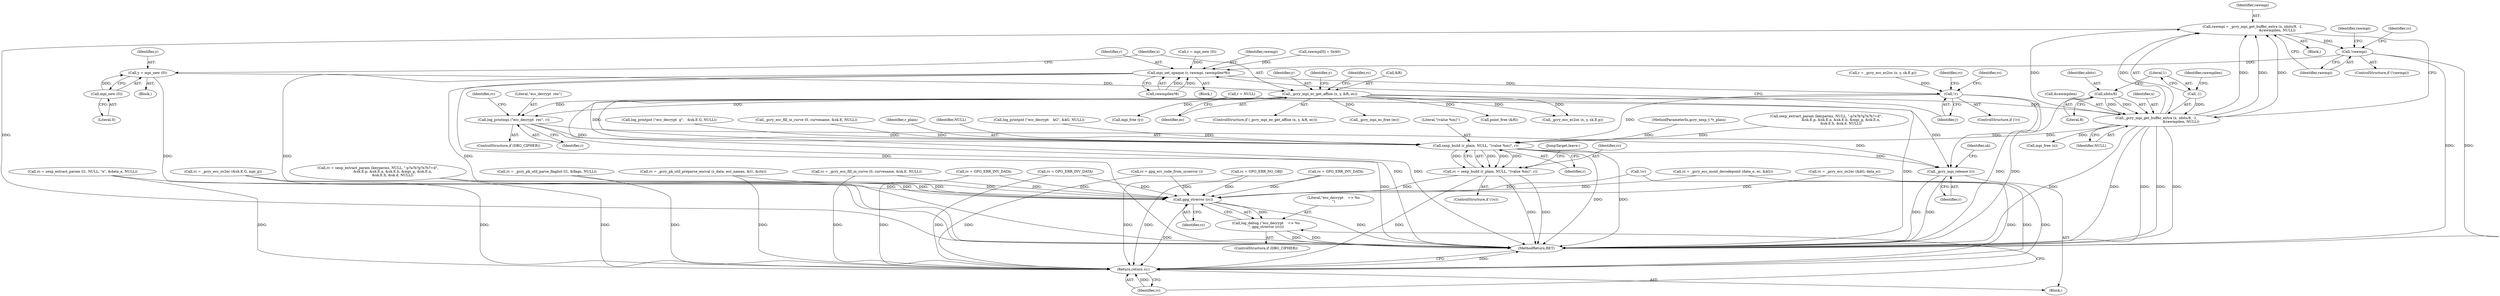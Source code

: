 digraph "0_gnupg_da780c8183cccc8f533c8ace8211ac2cb2bdee7b@pointer" {
"1000605" [label="(Call,rawmpi = _gcry_mpi_get_buffer_extra (x, nbits/8, -1,\n                                             &rawmpilen, NULL))"];
"1000607" [label="(Call,_gcry_mpi_get_buffer_extra (x, nbits/8, -1,\n                                             &rawmpilen, NULL))"];
"1000578" [label="(Call,_gcry_mpi_ec_get_affine (x, y, &R, ec))"];
"1000573" [label="(Call,y = mpi_new (0))"];
"1000575" [label="(Call,mpi_new (0))"];
"1000609" [label="(Call,nbits/8)"];
"1000612" [label="(Call,-1)"];
"1000618" [label="(Call,!rawmpi)"];
"1000638" [label="(Call,mpi_set_opaque (r, rawmpi, rawmpilen*8))"];
"1000645" [label="(Call,!r)"];
"1000660" [label="(Call,log_printmpi (\"ecc_decrypt  res\", r))"];
"1000668" [label="(Call,sexp_build (r_plain, NULL, \"(value %m)\", r))"];
"1000666" [label="(Call,rc = sexp_build (r_plain, NULL, \"(value %m)\", r))"];
"1000740" [label="(Call,gpg_strerror (rc))"];
"1000738" [label="(Call,log_debug (\"ecc_decrypt    => %s\n\", gpg_strerror (rc)))"];
"1000742" [label="(Return,return rc;)"];
"1000680" [label="(Call,_gcry_mpi_release (r))"];
"1000641" [label="(Call,rawmpilen*8)"];
"1000668" [label="(Call,sexp_build (r_plain, NULL, \"(value %m)\", r))"];
"1000228" [label="(Call,rc = sexp_extract_param (keyparms, NULL, \"-p?a?b?g?n?h?+d\",\n                           &sk.E.p, &sk.E.a, &sk.E.b, &mpi_g, &sk.E.n,\n                           &sk.E.h, &sk.d, NULL))"];
"1000640" [label="(Identifier,rawmpi)"];
"1000607" [label="(Call,_gcry_mpi_get_buffer_extra (x, nbits/8, -1,\n                                             &rawmpilen, NULL))"];
"1000140" [label="(Call,r = NULL)"];
"1000613" [label="(Literal,1)"];
"1000672" [label="(Identifier,r)"];
"1000614" [label="(Call,&rawmpilen)"];
"1000591" [label="(Call,r = _gcry_ecc_ec2os (x, y, sk.E.p))"];
"1000541" [label="(Call,rc = _gcry_ecc_os2ec (&kG, data_e))"];
"1000658" [label="(ControlStructure,if (DBG_CIPHER))"];
"1000112" [label="(Block,)"];
"1000638" [label="(Call,mpi_set_opaque (r, rawmpi, rawmpilen*8))"];
"1000646" [label="(Identifier,r)"];
"1000413" [label="(Call,log_printpnt (\"ecc_decrypt  g\",   &sk.E.G, NULL))"];
"1000644" [label="(ControlStructure,if (!r))"];
"1000605" [label="(Call,rawmpi = _gcry_mpi_get_buffer_extra (x, nbits/8, -1,\n                                             &rawmpilen, NULL))"];
"1000318" [label="(Call,_gcry_ecc_fill_in_curve (0, curvename, &sk.E, NULL))"];
"1000586" [label="(Identifier,rc)"];
"1000610" [label="(Identifier,nbits)"];
"1000576" [label="(Literal,0)"];
"1000615" [label="(Identifier,rawmpilen)"];
"1000579" [label="(Identifier,x)"];
"1000581" [label="(Call,&R)"];
"1000578" [label="(Call,_gcry_mpi_ec_get_affine (x, y, &R, ec))"];
"1000602" [label="(Block,)"];
"1000661" [label="(Literal,\"ecc_decrypt  res\")"];
"1000669" [label="(Identifier,r_plain)"];
"1000673" [label="(JumpTarget,leave:)"];
"1000744" [label="(MethodReturn,RET)"];
"1000203" [label="(Call,rc = sexp_extract_param (l1, NULL, \"e\", &data_e, NULL))"];
"1000284" [label="(Call,rc = _gcry_ecc_os2ec (&sk.E.G, mpi_g))"];
"1000176" [label="(Call,rc = _gcry_pk_util_parse_flaglist (l1, &flags, NULL))"];
"1000627" [label="(Call,rawmpi[0] = 0x40)"];
"1000674" [label="(Call,point_free (&R))"];
"1000670" [label="(Identifier,NULL)"];
"1000685" [label="(Identifier,sk)"];
"1000652" [label="(Identifier,rc)"];
"1000608" [label="(Identifier,x)"];
"1000639" [label="(Identifier,r)"];
"1000575" [label="(Call,mpi_new (0))"];
"1000662" [label="(Identifier,r)"];
"1000739" [label="(Literal,\"ecc_decrypt    => %s\n\")"];
"1000593" [label="(Call,_gcry_ecc_ec2os (x, y, sk.E.p))"];
"1000191" [label="(Call,rc = _gcry_pk_util_preparse_encval (s_data, ecc_names, &l1, &ctx))"];
"1000612" [label="(Call,-1)"];
"1000740" [label="(Call,gpg_strerror (rc))"];
"1000666" [label="(Call,rc = sexp_build (r_plain, NULL, \"(value %m)\", r))"];
"1000569" [label="(Call,rc = GPG_ERR_INV_DATA)"];
"1000654" [label="(Call,mpi_free (x))"];
"1000656" [label="(Call,mpi_free (y))"];
"1000583" [label="(Identifier,ec)"];
"1000634" [label="(Call,r = mpi_new (0))"];
"1000621" [label="(Call,rc = gpg_err_code_from_syserror ())"];
"1000660" [label="(Call,log_printmpi (\"ecc_decrypt  res\", r))"];
"1000619" [label="(Identifier,rawmpi)"];
"1000552" [label="(Call,log_printpnt (\"ecc_decrypt    kG\", &kG, NULL))"];
"1000671" [label="(Literal,\"(value %m)\")"];
"1000741" [label="(Identifier,rc)"];
"1000577" [label="(ControlStructure,if (_gcry_mpi_ec_get_affine (x, y, &R, ec)))"];
"1000645" [label="(Call,!r)"];
"1000494" [label="(Call,rc = GPG_ERR_NO_OBJ)"];
"1000626" [label="(Block,)"];
"1000580" [label="(Identifier,y)"];
"1000731" [label="(Call,_gcry_mpi_ec_free (ec))"];
"1000648" [label="(Identifier,rc)"];
"1000665" [label="(Identifier,rc)"];
"1000617" [label="(ControlStructure,if (!rawmpi))"];
"1000585" [label="(Call,rc = GPG_ERR_INV_DATA)"];
"1000664" [label="(Call,!rc)"];
"1000611" [label="(Literal,8)"];
"1000109" [label="(MethodParameterIn,gcry_sexp_t *r_plain)"];
"1000590" [label="(Identifier,y)"];
"1000533" [label="(Call,rc = _gcry_ecc_mont_decodepoint (data_e, ec, &kG))"];
"1000680" [label="(Call,_gcry_mpi_release (r))"];
"1000609" [label="(Call,nbits/8)"];
"1000681" [label="(Identifier,r)"];
"1000738" [label="(Call,log_debug (\"ecc_decrypt    => %s\n\", gpg_strerror (rc)))"];
"1000618" [label="(Call,!rawmpi)"];
"1000667" [label="(Identifier,rc)"];
"1000316" [label="(Call,rc = _gcry_ecc_fill_in_curve (0, curvename, &sk.E, NULL))"];
"1000736" [label="(ControlStructure,if (DBG_CIPHER))"];
"1000622" [label="(Identifier,rc)"];
"1000606" [label="(Identifier,rawmpi)"];
"1000230" [label="(Call,sexp_extract_param (keyparms, NULL, \"-p?a?b?g?n?h?+d\",\n                           &sk.E.p, &sk.E.a, &sk.E.b, &mpi_g, &sk.E.n,\n                           &sk.E.h, &sk.d, NULL))"];
"1000573" [label="(Call,y = mpi_new (0))"];
"1000629" [label="(Identifier,rawmpi)"];
"1000663" [label="(ControlStructure,if (!rc))"];
"1000574" [label="(Identifier,y)"];
"1000743" [label="(Identifier,rc)"];
"1000224" [label="(Call,rc = GPG_ERR_INV_DATA)"];
"1000616" [label="(Identifier,NULL)"];
"1000568" [label="(Block,)"];
"1000742" [label="(Return,return rc;)"];
"1000605" -> "1000602"  [label="AST: "];
"1000605" -> "1000607"  [label="CFG: "];
"1000606" -> "1000605"  [label="AST: "];
"1000607" -> "1000605"  [label="AST: "];
"1000619" -> "1000605"  [label="CFG: "];
"1000605" -> "1000744"  [label="DDG: "];
"1000607" -> "1000605"  [label="DDG: "];
"1000607" -> "1000605"  [label="DDG: "];
"1000607" -> "1000605"  [label="DDG: "];
"1000607" -> "1000605"  [label="DDG: "];
"1000607" -> "1000605"  [label="DDG: "];
"1000605" -> "1000618"  [label="DDG: "];
"1000607" -> "1000616"  [label="CFG: "];
"1000608" -> "1000607"  [label="AST: "];
"1000609" -> "1000607"  [label="AST: "];
"1000612" -> "1000607"  [label="AST: "];
"1000614" -> "1000607"  [label="AST: "];
"1000616" -> "1000607"  [label="AST: "];
"1000607" -> "1000744"  [label="DDG: "];
"1000607" -> "1000744"  [label="DDG: "];
"1000607" -> "1000744"  [label="DDG: "];
"1000607" -> "1000744"  [label="DDG: "];
"1000607" -> "1000744"  [label="DDG: "];
"1000578" -> "1000607"  [label="DDG: "];
"1000609" -> "1000607"  [label="DDG: "];
"1000609" -> "1000607"  [label="DDG: "];
"1000612" -> "1000607"  [label="DDG: "];
"1000607" -> "1000654"  [label="DDG: "];
"1000607" -> "1000668"  [label="DDG: "];
"1000578" -> "1000577"  [label="AST: "];
"1000578" -> "1000583"  [label="CFG: "];
"1000579" -> "1000578"  [label="AST: "];
"1000580" -> "1000578"  [label="AST: "];
"1000581" -> "1000578"  [label="AST: "];
"1000583" -> "1000578"  [label="AST: "];
"1000586" -> "1000578"  [label="CFG: "];
"1000590" -> "1000578"  [label="CFG: "];
"1000578" -> "1000744"  [label="DDG: "];
"1000578" -> "1000744"  [label="DDG: "];
"1000578" -> "1000744"  [label="DDG: "];
"1000573" -> "1000578"  [label="DDG: "];
"1000578" -> "1000593"  [label="DDG: "];
"1000578" -> "1000593"  [label="DDG: "];
"1000578" -> "1000656"  [label="DDG: "];
"1000578" -> "1000674"  [label="DDG: "];
"1000578" -> "1000731"  [label="DDG: "];
"1000573" -> "1000568"  [label="AST: "];
"1000573" -> "1000575"  [label="CFG: "];
"1000574" -> "1000573"  [label="AST: "];
"1000575" -> "1000573"  [label="AST: "];
"1000579" -> "1000573"  [label="CFG: "];
"1000573" -> "1000744"  [label="DDG: "];
"1000575" -> "1000573"  [label="DDG: "];
"1000575" -> "1000576"  [label="CFG: "];
"1000576" -> "1000575"  [label="AST: "];
"1000609" -> "1000611"  [label="CFG: "];
"1000610" -> "1000609"  [label="AST: "];
"1000611" -> "1000609"  [label="AST: "];
"1000613" -> "1000609"  [label="CFG: "];
"1000609" -> "1000744"  [label="DDG: "];
"1000612" -> "1000613"  [label="CFG: "];
"1000613" -> "1000612"  [label="AST: "];
"1000615" -> "1000612"  [label="CFG: "];
"1000618" -> "1000617"  [label="AST: "];
"1000618" -> "1000619"  [label="CFG: "];
"1000619" -> "1000618"  [label="AST: "];
"1000622" -> "1000618"  [label="CFG: "];
"1000629" -> "1000618"  [label="CFG: "];
"1000618" -> "1000744"  [label="DDG: "];
"1000618" -> "1000744"  [label="DDG: "];
"1000618" -> "1000638"  [label="DDG: "];
"1000638" -> "1000626"  [label="AST: "];
"1000638" -> "1000641"  [label="CFG: "];
"1000639" -> "1000638"  [label="AST: "];
"1000640" -> "1000638"  [label="AST: "];
"1000641" -> "1000638"  [label="AST: "];
"1000646" -> "1000638"  [label="CFG: "];
"1000638" -> "1000744"  [label="DDG: "];
"1000638" -> "1000744"  [label="DDG: "];
"1000638" -> "1000744"  [label="DDG: "];
"1000634" -> "1000638"  [label="DDG: "];
"1000627" -> "1000638"  [label="DDG: "];
"1000641" -> "1000638"  [label="DDG: "];
"1000641" -> "1000638"  [label="DDG: "];
"1000638" -> "1000645"  [label="DDG: "];
"1000645" -> "1000644"  [label="AST: "];
"1000645" -> "1000646"  [label="CFG: "];
"1000646" -> "1000645"  [label="AST: "];
"1000648" -> "1000645"  [label="CFG: "];
"1000652" -> "1000645"  [label="CFG: "];
"1000645" -> "1000744"  [label="DDG: "];
"1000591" -> "1000645"  [label="DDG: "];
"1000645" -> "1000660"  [label="DDG: "];
"1000645" -> "1000668"  [label="DDG: "];
"1000645" -> "1000680"  [label="DDG: "];
"1000660" -> "1000658"  [label="AST: "];
"1000660" -> "1000662"  [label="CFG: "];
"1000661" -> "1000660"  [label="AST: "];
"1000662" -> "1000660"  [label="AST: "];
"1000665" -> "1000660"  [label="CFG: "];
"1000660" -> "1000744"  [label="DDG: "];
"1000140" -> "1000660"  [label="DDG: "];
"1000660" -> "1000668"  [label="DDG: "];
"1000660" -> "1000680"  [label="DDG: "];
"1000668" -> "1000666"  [label="AST: "];
"1000668" -> "1000672"  [label="CFG: "];
"1000669" -> "1000668"  [label="AST: "];
"1000670" -> "1000668"  [label="AST: "];
"1000671" -> "1000668"  [label="AST: "];
"1000672" -> "1000668"  [label="AST: "];
"1000666" -> "1000668"  [label="CFG: "];
"1000668" -> "1000744"  [label="DDG: "];
"1000668" -> "1000744"  [label="DDG: "];
"1000668" -> "1000666"  [label="DDG: "];
"1000668" -> "1000666"  [label="DDG: "];
"1000668" -> "1000666"  [label="DDG: "];
"1000668" -> "1000666"  [label="DDG: "];
"1000109" -> "1000668"  [label="DDG: "];
"1000552" -> "1000668"  [label="DDG: "];
"1000230" -> "1000668"  [label="DDG: "];
"1000318" -> "1000668"  [label="DDG: "];
"1000413" -> "1000668"  [label="DDG: "];
"1000140" -> "1000668"  [label="DDG: "];
"1000668" -> "1000680"  [label="DDG: "];
"1000666" -> "1000663"  [label="AST: "];
"1000667" -> "1000666"  [label="AST: "];
"1000673" -> "1000666"  [label="CFG: "];
"1000666" -> "1000744"  [label="DDG: "];
"1000666" -> "1000744"  [label="DDG: "];
"1000666" -> "1000740"  [label="DDG: "];
"1000666" -> "1000742"  [label="DDG: "];
"1000740" -> "1000738"  [label="AST: "];
"1000740" -> "1000741"  [label="CFG: "];
"1000741" -> "1000740"  [label="AST: "];
"1000738" -> "1000740"  [label="CFG: "];
"1000740" -> "1000744"  [label="DDG: "];
"1000740" -> "1000738"  [label="DDG: "];
"1000284" -> "1000740"  [label="DDG: "];
"1000228" -> "1000740"  [label="DDG: "];
"1000585" -> "1000740"  [label="DDG: "];
"1000494" -> "1000740"  [label="DDG: "];
"1000541" -> "1000740"  [label="DDG: "];
"1000533" -> "1000740"  [label="DDG: "];
"1000569" -> "1000740"  [label="DDG: "];
"1000191" -> "1000740"  [label="DDG: "];
"1000224" -> "1000740"  [label="DDG: "];
"1000621" -> "1000740"  [label="DDG: "];
"1000176" -> "1000740"  [label="DDG: "];
"1000664" -> "1000740"  [label="DDG: "];
"1000203" -> "1000740"  [label="DDG: "];
"1000316" -> "1000740"  [label="DDG: "];
"1000740" -> "1000742"  [label="DDG: "];
"1000738" -> "1000736"  [label="AST: "];
"1000739" -> "1000738"  [label="AST: "];
"1000743" -> "1000738"  [label="CFG: "];
"1000738" -> "1000744"  [label="DDG: "];
"1000738" -> "1000744"  [label="DDG: "];
"1000742" -> "1000112"  [label="AST: "];
"1000742" -> "1000743"  [label="CFG: "];
"1000743" -> "1000742"  [label="AST: "];
"1000744" -> "1000742"  [label="CFG: "];
"1000742" -> "1000744"  [label="DDG: "];
"1000743" -> "1000742"  [label="DDG: "];
"1000284" -> "1000742"  [label="DDG: "];
"1000228" -> "1000742"  [label="DDG: "];
"1000585" -> "1000742"  [label="DDG: "];
"1000494" -> "1000742"  [label="DDG: "];
"1000541" -> "1000742"  [label="DDG: "];
"1000569" -> "1000742"  [label="DDG: "];
"1000191" -> "1000742"  [label="DDG: "];
"1000224" -> "1000742"  [label="DDG: "];
"1000621" -> "1000742"  [label="DDG: "];
"1000533" -> "1000742"  [label="DDG: "];
"1000176" -> "1000742"  [label="DDG: "];
"1000664" -> "1000742"  [label="DDG: "];
"1000203" -> "1000742"  [label="DDG: "];
"1000316" -> "1000742"  [label="DDG: "];
"1000680" -> "1000112"  [label="AST: "];
"1000680" -> "1000681"  [label="CFG: "];
"1000681" -> "1000680"  [label="AST: "];
"1000685" -> "1000680"  [label="CFG: "];
"1000680" -> "1000744"  [label="DDG: "];
"1000680" -> "1000744"  [label="DDG: "];
"1000140" -> "1000680"  [label="DDG: "];
}
